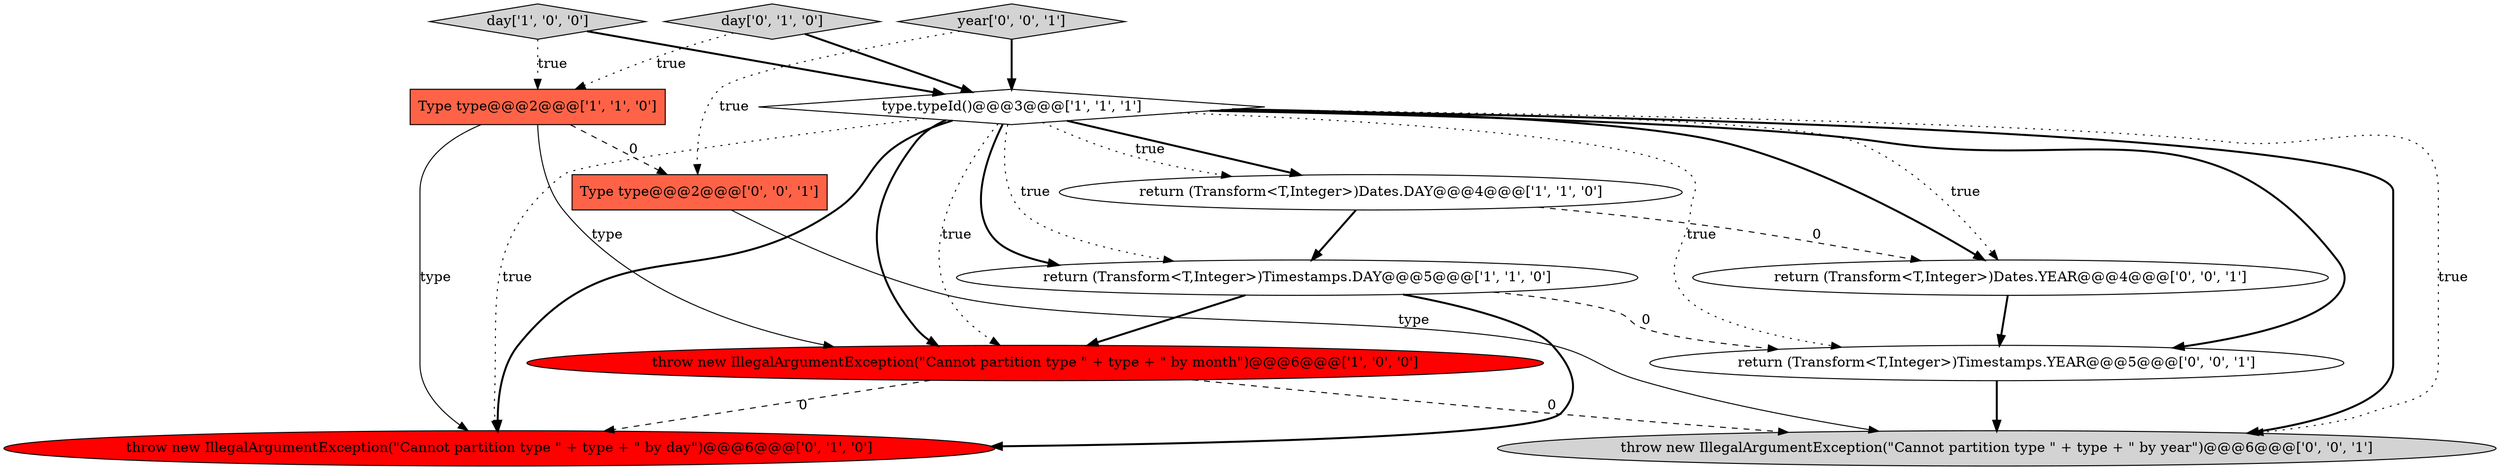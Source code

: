 digraph {
3 [style = filled, label = "throw new IllegalArgumentException(\"Cannot partition type \" + type + \" by month\")@@@6@@@['1', '0', '0']", fillcolor = red, shape = ellipse image = "AAA1AAABBB1BBB"];
7 [style = filled, label = "day['0', '1', '0']", fillcolor = lightgray, shape = diamond image = "AAA0AAABBB2BBB"];
8 [style = filled, label = "throw new IllegalArgumentException(\"Cannot partition type \" + type + \" by year\")@@@6@@@['0', '0', '1']", fillcolor = lightgray, shape = ellipse image = "AAA0AAABBB3BBB"];
10 [style = filled, label = "Type type@@@2@@@['0', '0', '1']", fillcolor = tomato, shape = box image = "AAA0AAABBB3BBB"];
0 [style = filled, label = "day['1', '0', '0']", fillcolor = lightgray, shape = diamond image = "AAA0AAABBB1BBB"];
6 [style = filled, label = "throw new IllegalArgumentException(\"Cannot partition type \" + type + \" by day\")@@@6@@@['0', '1', '0']", fillcolor = red, shape = ellipse image = "AAA1AAABBB2BBB"];
5 [style = filled, label = "return (Transform<T,Integer>)Timestamps.DAY@@@5@@@['1', '1', '0']", fillcolor = white, shape = ellipse image = "AAA0AAABBB1BBB"];
11 [style = filled, label = "return (Transform<T,Integer>)Timestamps.YEAR@@@5@@@['0', '0', '1']", fillcolor = white, shape = ellipse image = "AAA0AAABBB3BBB"];
12 [style = filled, label = "return (Transform<T,Integer>)Dates.YEAR@@@4@@@['0', '0', '1']", fillcolor = white, shape = ellipse image = "AAA0AAABBB3BBB"];
1 [style = filled, label = "type.typeId()@@@3@@@['1', '1', '1']", fillcolor = white, shape = diamond image = "AAA0AAABBB1BBB"];
9 [style = filled, label = "year['0', '0', '1']", fillcolor = lightgray, shape = diamond image = "AAA0AAABBB3BBB"];
2 [style = filled, label = "Type type@@@2@@@['1', '1', '0']", fillcolor = tomato, shape = box image = "AAA0AAABBB1BBB"];
4 [style = filled, label = "return (Transform<T,Integer>)Dates.DAY@@@4@@@['1', '1', '0']", fillcolor = white, shape = ellipse image = "AAA0AAABBB1BBB"];
1->5 [style = bold, label=""];
5->3 [style = bold, label=""];
7->2 [style = dotted, label="true"];
1->4 [style = bold, label=""];
3->6 [style = dashed, label="0"];
7->1 [style = bold, label=""];
1->8 [style = bold, label=""];
1->11 [style = dotted, label="true"];
12->11 [style = bold, label=""];
1->3 [style = bold, label=""];
1->4 [style = dotted, label="true"];
10->8 [style = solid, label="type"];
2->3 [style = solid, label="type"];
1->11 [style = bold, label=""];
2->10 [style = dashed, label="0"];
4->12 [style = dashed, label="0"];
1->3 [style = dotted, label="true"];
1->6 [style = bold, label=""];
5->6 [style = bold, label=""];
5->11 [style = dashed, label="0"];
0->1 [style = bold, label=""];
1->12 [style = dotted, label="true"];
1->8 [style = dotted, label="true"];
2->6 [style = solid, label="type"];
1->12 [style = bold, label=""];
3->8 [style = dashed, label="0"];
11->8 [style = bold, label=""];
1->6 [style = dotted, label="true"];
0->2 [style = dotted, label="true"];
9->1 [style = bold, label=""];
9->10 [style = dotted, label="true"];
4->5 [style = bold, label=""];
1->5 [style = dotted, label="true"];
}

